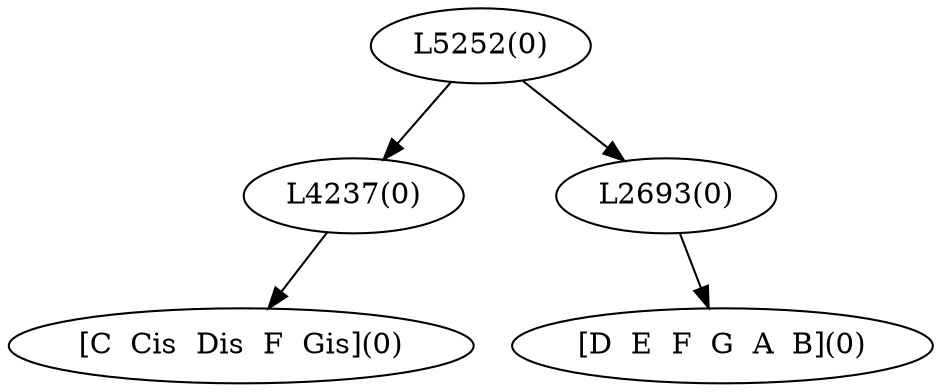 digraph sample{
"L4237(0)"->"[C  Cis  Dis  F  Gis](0)"
"L2693(0)"->"[D  E  F  G  A  B](0)"
"L5252(0)"->"L4237(0)"
"L5252(0)"->"L2693(0)"
{rank = min; "L5252(0)"}
{rank = same; "L4237(0)"; "L2693(0)";}
{rank = max; "[C  Cis  Dis  F  Gis](0)"; "[D  E  F  G  A  B](0)";}
}